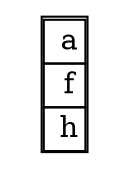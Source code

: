 digraph G { 
  node [shape = name]; 
  2[label=  <<table border= "1 " cellspacing= " 0 "><tr> 
<td> a</td> </tr> 
<tr> 
<td> f</td> </tr> 
<tr> 
<td> h</td> </tr> 
</table>>  shape = none ]; 
 }
